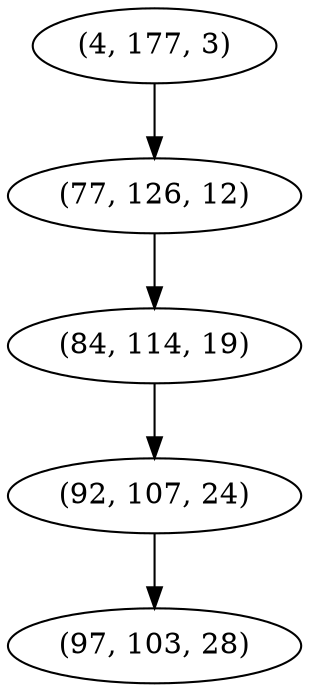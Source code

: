 digraph tree {
    "(4, 177, 3)";
    "(77, 126, 12)";
    "(84, 114, 19)";
    "(92, 107, 24)";
    "(97, 103, 28)";
    "(4, 177, 3)" -> "(77, 126, 12)";
    "(77, 126, 12)" -> "(84, 114, 19)";
    "(84, 114, 19)" -> "(92, 107, 24)";
    "(92, 107, 24)" -> "(97, 103, 28)";
}
